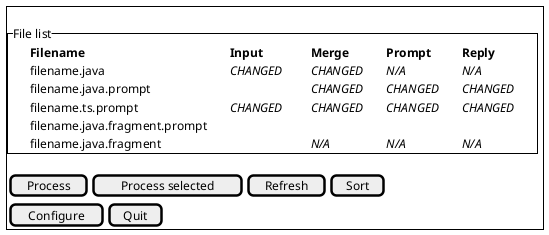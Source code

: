 @startuml Startbildschirm
salt
{
{+
. | .
{^"File list"
| . {
 . | . | . |<b>Filename</b>                | . | . | . | . | <b>Input</b>   | . | . | . | . | . | <b>Merge</b>   | . | . | . | . | <b>Prompt</b>  | . | . | . | . | <b>Reply</b>   | . | . | . | . 
 . | . | . | filename.java                 | . | . | . | . | <i>CHANGED</i> | . | . | . | . | . | <i>CHANGED</i> | . | . | . | . | <i>N/A</i>     | . | . | . | . | <i>N/A</i>     | . | . | . | . 
 . | . | . | filename.java.prompt          | . | . | . | . | .              | . | . | . | . | . | <i>CHANGED</i> | . | . | . | . | <i>CHANGED</i> | . | . | . | . | <i>CHANGED</i> | . | . | . | .  
 . | . | . | filename.ts.prompt            | . | . | . | . | <i>CHANGED</i> | . | . | . | . | . | <i>CHANGED</i> | . | . | . | . | <i>CHANGED</i> | . | . | . | . | <i>CHANGED</i> | . | . | . | .  
 . | . | . | filename.java.fragment.prompt | . | . | . | . | .              | . | . | . | . | . | .              | . | . | . | . | .              | . | . | . | . | .              | . | . | . | .  
 . | . | . | filename.java.fragment        | . | . | . | . | .              | . | . | . | . | . | <i>N/A</i>     | . | . | . | . | <i>N/A</i>     | . | . | . | . | <i>N/A</i>     | . | . | . | .  
}
}
{
 [ Process ] | [ Process selected ] | [ Refresh ] | [ Sort ]
}
{
  [ Configure ] | [ Quit ] 
}

}
}
@enduml
